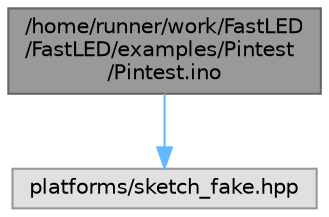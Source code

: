 digraph "/home/runner/work/FastLED/FastLED/examples/Pintest/Pintest.ino"
{
 // INTERACTIVE_SVG=YES
 // LATEX_PDF_SIZE
  bgcolor="transparent";
  edge [fontname=Helvetica,fontsize=10,labelfontname=Helvetica,labelfontsize=10];
  node [fontname=Helvetica,fontsize=10,shape=box,height=0.2,width=0.4];
  Node1 [id="Node000001",label="/home/runner/work/FastLED\l/FastLED/examples/Pintest\l/Pintest.ino",height=0.2,width=0.4,color="gray40", fillcolor="grey60", style="filled", fontcolor="black",tooltip="Checks available pin outputs (for debugging)"];
  Node1 -> Node2 [id="edge1_Node000001_Node000002",color="steelblue1",style="solid",tooltip=" "];
  Node2 [id="Node000002",label="platforms/sketch_fake.hpp",height=0.2,width=0.4,color="grey60", fillcolor="#E0E0E0", style="filled",tooltip=" "];
}
